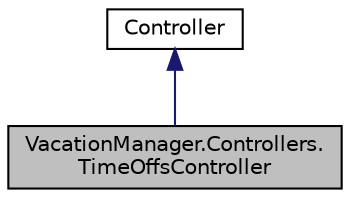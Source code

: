 digraph "VacationManager.Controllers.TimeOffsController"
{
 // LATEX_PDF_SIZE
  edge [fontname="Helvetica",fontsize="10",labelfontname="Helvetica",labelfontsize="10"];
  node [fontname="Helvetica",fontsize="10",shape=record];
  Node1 [label="VacationManager.Controllers.\lTimeOffsController",height=0.2,width=0.4,color="black", fillcolor="grey75", style="filled", fontcolor="black",tooltip="Controls the Vacation logic."];
  Node2 -> Node1 [dir="back",color="midnightblue",fontsize="10",style="solid",fontname="Helvetica"];
  Node2 [label="Controller",height=0.2,width=0.4,color="black", fillcolor="white", style="filled",tooltip=" "];
}
